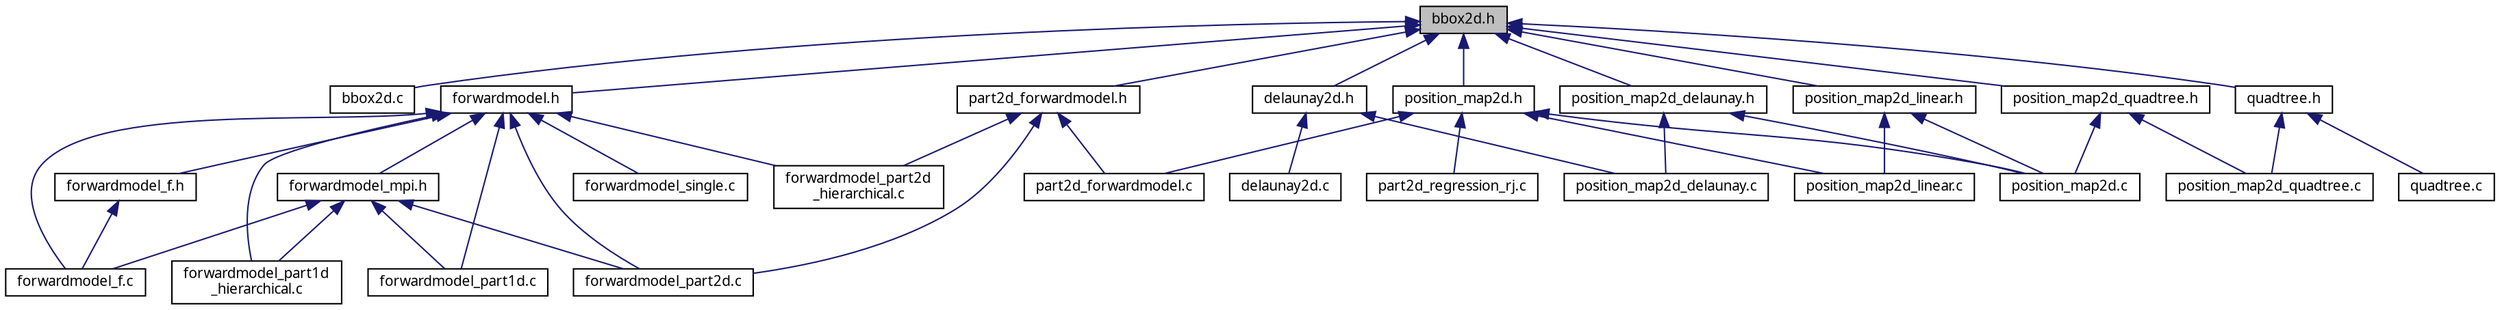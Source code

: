 digraph "bbox2d.h"
{
  edge [fontname="FreeSans.ttf",fontsize="10",labelfontname="FreeSans.ttf",labelfontsize="10"];
  node [fontname="FreeSans.ttf",fontsize="10",shape=record];
  Node1 [label="bbox2d.h",height=0.2,width=0.4,color="black", fillcolor="grey75", style="filled", fontcolor="black"];
  Node1 -> Node2 [dir="back",color="midnightblue",fontsize="10",style="solid",fontname="FreeSans.ttf"];
  Node2 [label="bbox2d.c",height=0.2,width=0.4,color="black", fillcolor="white", style="filled",URL="$bbox2d_8c.html"];
  Node1 -> Node3 [dir="back",color="midnightblue",fontsize="10",style="solid",fontname="FreeSans.ttf"];
  Node3 [label="delaunay2d.h",height=0.2,width=0.4,color="black", fillcolor="white", style="filled",URL="$delaunay2d_8h.html",tooltip="Delaunay 2D Triangulation point tracking. "];
  Node3 -> Node4 [dir="back",color="midnightblue",fontsize="10",style="solid",fontname="FreeSans.ttf"];
  Node4 [label="delaunay2d.c",height=0.2,width=0.4,color="black", fillcolor="white", style="filled",URL="$delaunay2d_8c.html"];
  Node3 -> Node5 [dir="back",color="midnightblue",fontsize="10",style="solid",fontname="FreeSans.ttf"];
  Node5 [label="position_map2d_delaunay.c",height=0.2,width=0.4,color="black", fillcolor="white", style="filled",URL="$position__map2d__delaunay_8c.html"];
  Node1 -> Node6 [dir="back",color="midnightblue",fontsize="10",style="solid",fontname="FreeSans.ttf"];
  Node6 [label="forwardmodel.h",height=0.2,width=0.4,color="black", fillcolor="white", style="filled",URL="$forwardmodel_8h.html",tooltip="Simple Forward Model Routines. "];
  Node6 -> Node7 [dir="back",color="midnightblue",fontsize="10",style="solid",fontname="FreeSans.ttf"];
  Node7 [label="forwardmodel_f.c",height=0.2,width=0.4,color="black", fillcolor="white", style="filled",URL="$forwardmodel__f_8c.html"];
  Node6 -> Node8 [dir="back",color="midnightblue",fontsize="10",style="solid",fontname="FreeSans.ttf"];
  Node8 [label="forwardmodel_part1d.c",height=0.2,width=0.4,color="black", fillcolor="white", style="filled",URL="$forwardmodel__part1d_8c.html"];
  Node6 -> Node9 [dir="back",color="midnightblue",fontsize="10",style="solid",fontname="FreeSans.ttf"];
  Node9 [label="forwardmodel_part1d\l_hierarchical.c",height=0.2,width=0.4,color="black", fillcolor="white", style="filled",URL="$forwardmodel__part1d__hierarchical_8c.html"];
  Node6 -> Node10 [dir="back",color="midnightblue",fontsize="10",style="solid",fontname="FreeSans.ttf"];
  Node10 [label="forwardmodel_part2d.c",height=0.2,width=0.4,color="black", fillcolor="white", style="filled",URL="$forwardmodel__part2d_8c.html"];
  Node6 -> Node11 [dir="back",color="midnightblue",fontsize="10",style="solid",fontname="FreeSans.ttf"];
  Node11 [label="forwardmodel_part2d\l_hierarchical.c",height=0.2,width=0.4,color="black", fillcolor="white", style="filled",URL="$forwardmodel__part2d__hierarchical_8c.html"];
  Node6 -> Node12 [dir="back",color="midnightblue",fontsize="10",style="solid",fontname="FreeSans.ttf"];
  Node12 [label="forwardmodel_single.c",height=0.2,width=0.4,color="black", fillcolor="white", style="filled",URL="$forwardmodel__single_8c.html"];
  Node6 -> Node13 [dir="back",color="midnightblue",fontsize="10",style="solid",fontname="FreeSans.ttf"];
  Node13 [label="forwardmodel_f.h",height=0.2,width=0.4,color="black", fillcolor="white", style="filled",URL="$forwardmodel__f_8h.html"];
  Node13 -> Node7 [dir="back",color="midnightblue",fontsize="10",style="solid",fontname="FreeSans.ttf"];
  Node6 -> Node14 [dir="back",color="midnightblue",fontsize="10",style="solid",fontname="FreeSans.ttf"];
  Node14 [label="forwardmodel_mpi.h",height=0.2,width=0.4,color="black", fillcolor="white", style="filled",URL="$forwardmodel__mpi_8h.html"];
  Node14 -> Node7 [dir="back",color="midnightblue",fontsize="10",style="solid",fontname="FreeSans.ttf"];
  Node14 -> Node8 [dir="back",color="midnightblue",fontsize="10",style="solid",fontname="FreeSans.ttf"];
  Node14 -> Node9 [dir="back",color="midnightblue",fontsize="10",style="solid",fontname="FreeSans.ttf"];
  Node14 -> Node10 [dir="back",color="midnightblue",fontsize="10",style="solid",fontname="FreeSans.ttf"];
  Node1 -> Node15 [dir="back",color="midnightblue",fontsize="10",style="solid",fontname="FreeSans.ttf"];
  Node15 [label="part2d_forwardmodel.h",height=0.2,width=0.4,color="black", fillcolor="white", style="filled",URL="$part2d__forwardmodel_8h.html"];
  Node15 -> Node10 [dir="back",color="midnightblue",fontsize="10",style="solid",fontname="FreeSans.ttf"];
  Node15 -> Node11 [dir="back",color="midnightblue",fontsize="10",style="solid",fontname="FreeSans.ttf"];
  Node15 -> Node16 [dir="back",color="midnightblue",fontsize="10",style="solid",fontname="FreeSans.ttf"];
  Node16 [label="part2d_forwardmodel.c",height=0.2,width=0.4,color="black", fillcolor="white", style="filled",URL="$part2d__forwardmodel_8c.html"];
  Node1 -> Node17 [dir="back",color="midnightblue",fontsize="10",style="solid",fontname="FreeSans.ttf"];
  Node17 [label="position_map2d.h",height=0.2,width=0.4,color="black", fillcolor="white", style="filled",URL="$position__map2d_8h.html"];
  Node17 -> Node16 [dir="back",color="midnightblue",fontsize="10",style="solid",fontname="FreeSans.ttf"];
  Node17 -> Node18 [dir="back",color="midnightblue",fontsize="10",style="solid",fontname="FreeSans.ttf"];
  Node18 [label="part2d_regression_rj.c",height=0.2,width=0.4,color="black", fillcolor="white", style="filled",URL="$part2d__regression__rj_8c.html"];
  Node17 -> Node19 [dir="back",color="midnightblue",fontsize="10",style="solid",fontname="FreeSans.ttf"];
  Node19 [label="position_map2d.c",height=0.2,width=0.4,color="black", fillcolor="white", style="filled",URL="$position__map2d_8c.html"];
  Node17 -> Node20 [dir="back",color="midnightblue",fontsize="10",style="solid",fontname="FreeSans.ttf"];
  Node20 [label="position_map2d_linear.c",height=0.2,width=0.4,color="black", fillcolor="white", style="filled",URL="$position__map2d__linear_8c.html"];
  Node1 -> Node21 [dir="back",color="midnightblue",fontsize="10",style="solid",fontname="FreeSans.ttf"];
  Node21 [label="position_map2d_delaunay.h",height=0.2,width=0.4,color="black", fillcolor="white", style="filled",URL="$position__map2d__delaunay_8h.html"];
  Node21 -> Node19 [dir="back",color="midnightblue",fontsize="10",style="solid",fontname="FreeSans.ttf"];
  Node21 -> Node5 [dir="back",color="midnightblue",fontsize="10",style="solid",fontname="FreeSans.ttf"];
  Node1 -> Node22 [dir="back",color="midnightblue",fontsize="10",style="solid",fontname="FreeSans.ttf"];
  Node22 [label="position_map2d_linear.h",height=0.2,width=0.4,color="black", fillcolor="white", style="filled",URL="$position__map2d__linear_8h.html"];
  Node22 -> Node19 [dir="back",color="midnightblue",fontsize="10",style="solid",fontname="FreeSans.ttf"];
  Node22 -> Node20 [dir="back",color="midnightblue",fontsize="10",style="solid",fontname="FreeSans.ttf"];
  Node1 -> Node23 [dir="back",color="midnightblue",fontsize="10",style="solid",fontname="FreeSans.ttf"];
  Node23 [label="position_map2d_quadtree.h",height=0.2,width=0.4,color="black", fillcolor="white", style="filled",URL="$position__map2d__quadtree_8h.html"];
  Node23 -> Node19 [dir="back",color="midnightblue",fontsize="10",style="solid",fontname="FreeSans.ttf"];
  Node23 -> Node24 [dir="back",color="midnightblue",fontsize="10",style="solid",fontname="FreeSans.ttf"];
  Node24 [label="position_map2d_quadtree.c",height=0.2,width=0.4,color="black", fillcolor="white", style="filled",URL="$position__map2d__quadtree_8c.html"];
  Node1 -> Node25 [dir="back",color="midnightblue",fontsize="10",style="solid",fontname="FreeSans.ttf"];
  Node25 [label="quadtree.h",height=0.2,width=0.4,color="black", fillcolor="white", style="filled",URL="$quadtree_8h.html"];
  Node25 -> Node24 [dir="back",color="midnightblue",fontsize="10",style="solid",fontname="FreeSans.ttf"];
  Node25 -> Node26 [dir="back",color="midnightblue",fontsize="10",style="solid",fontname="FreeSans.ttf"];
  Node26 [label="quadtree.c",height=0.2,width=0.4,color="black", fillcolor="white", style="filled",URL="$quadtree_8c.html"];
}
